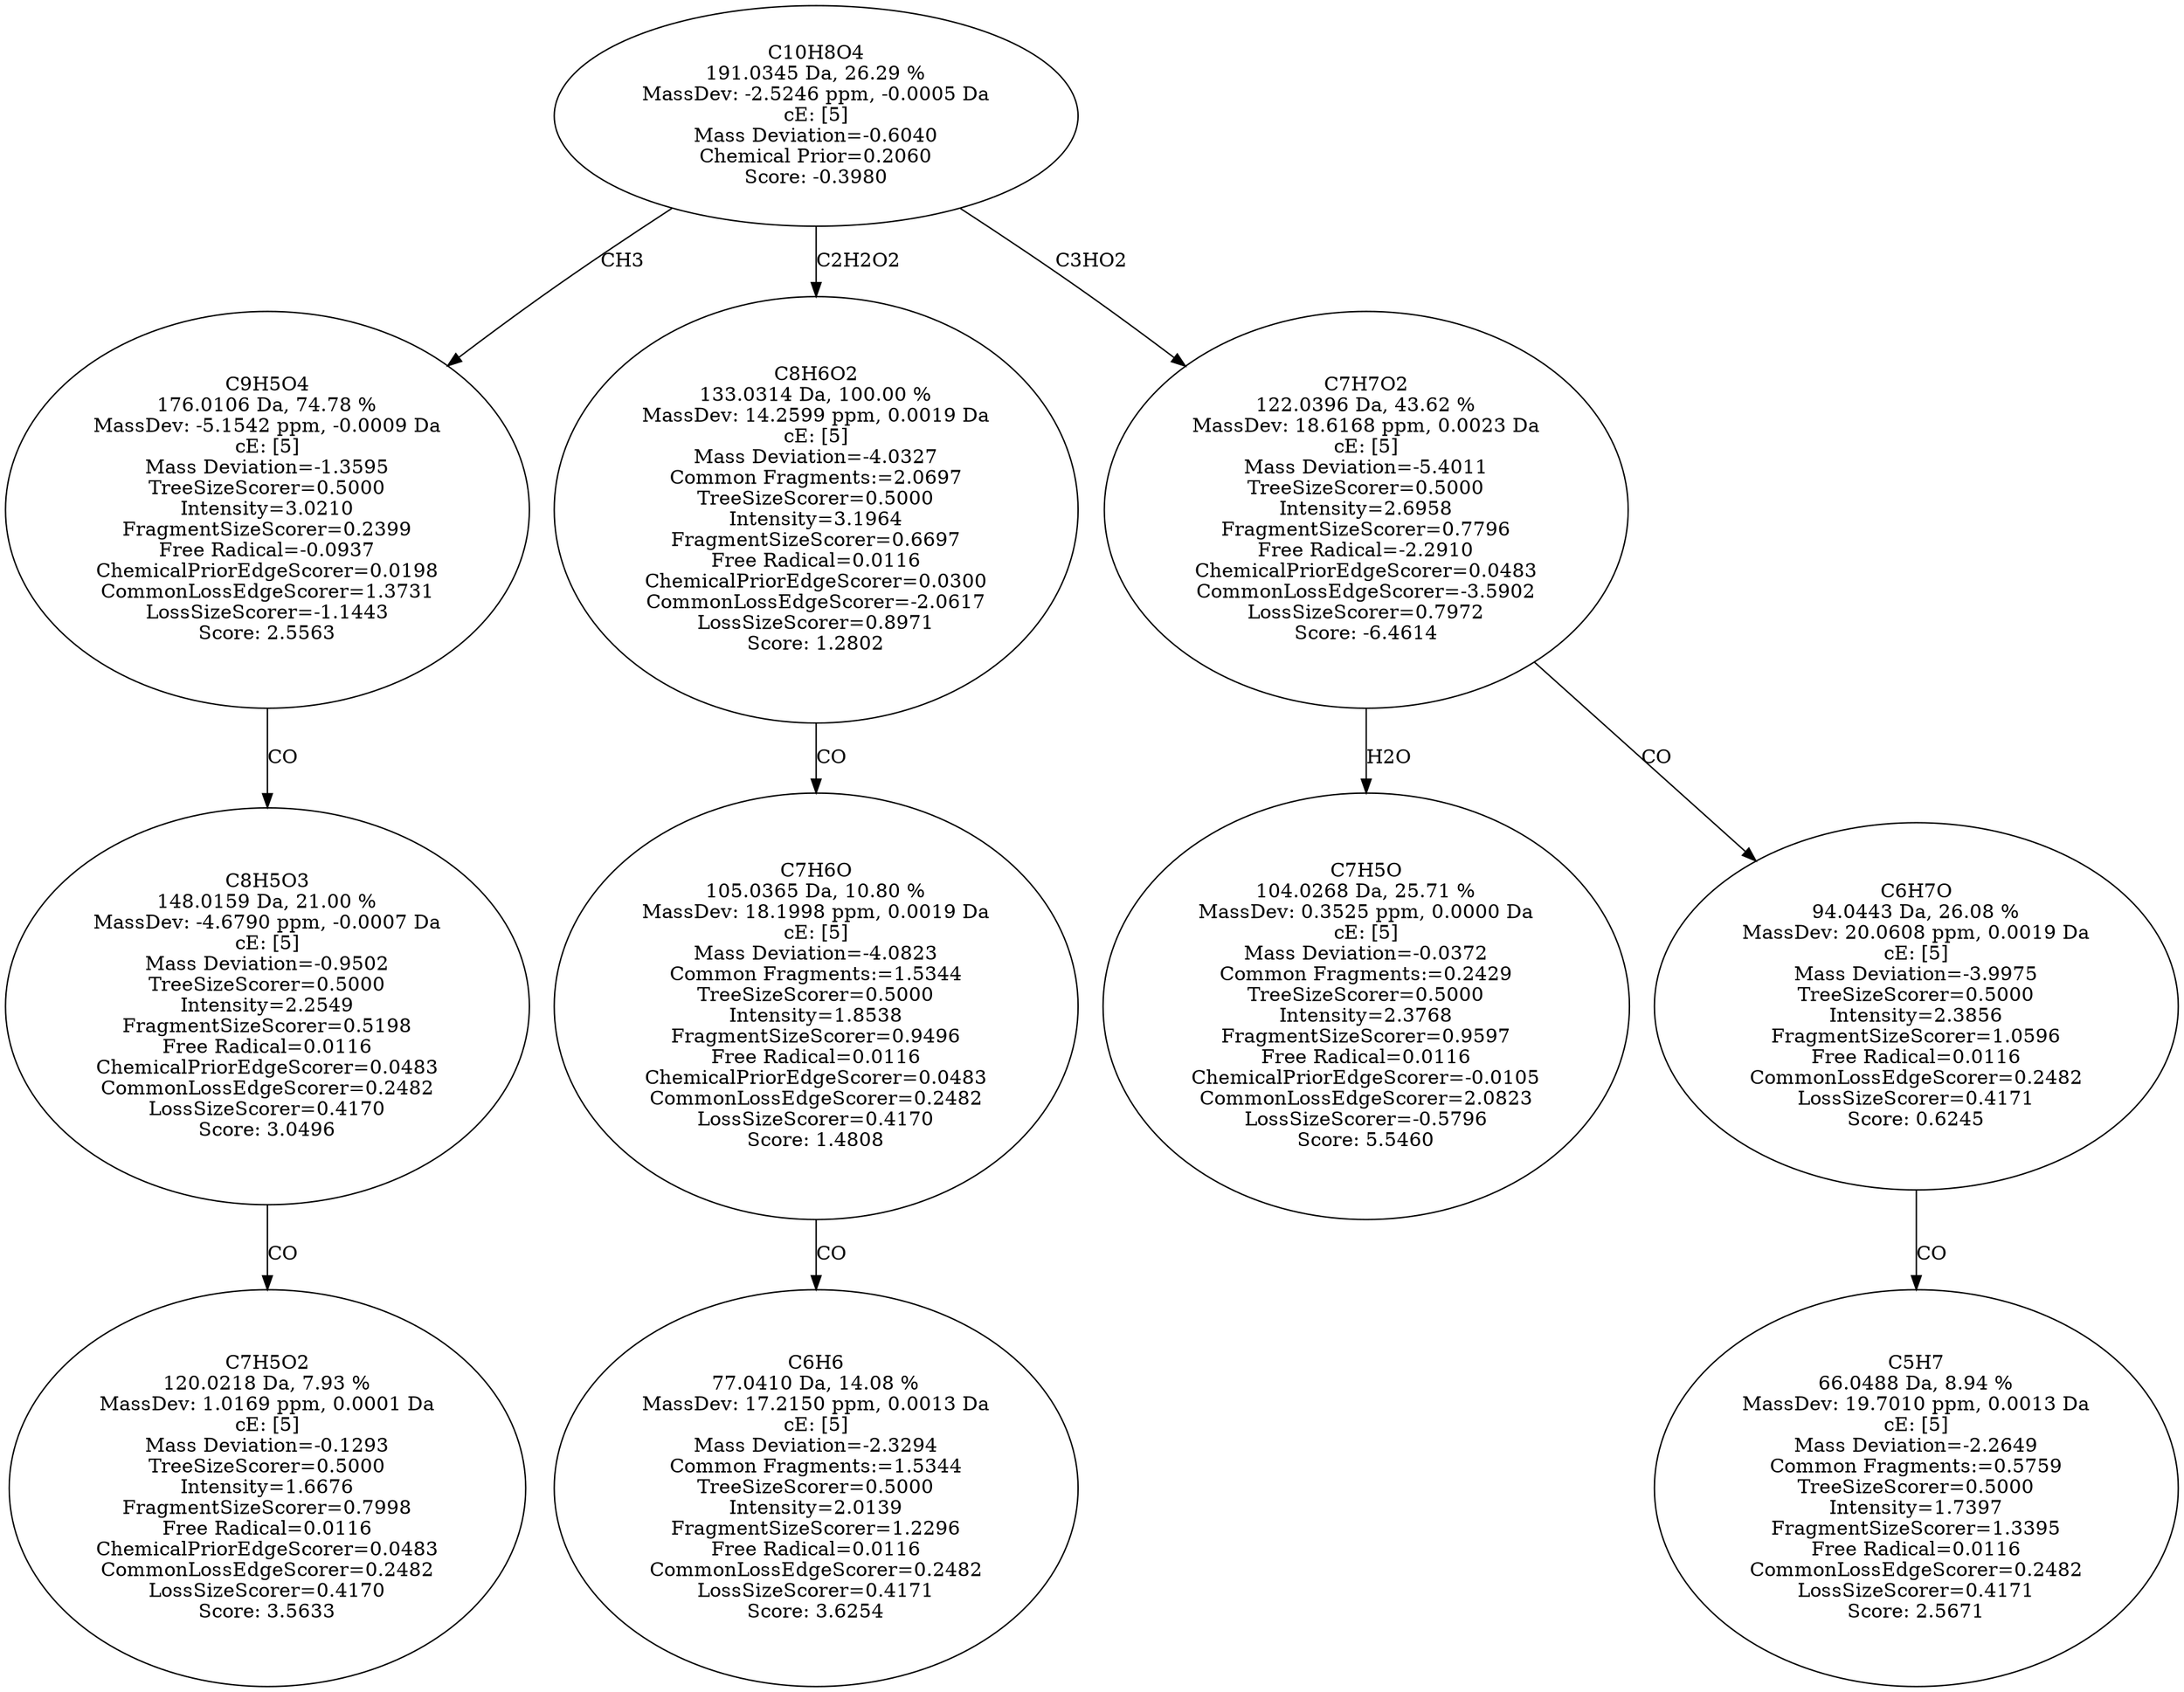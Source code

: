 strict digraph {
v1 [label="C7H5O2\n120.0218 Da, 7.93 %\nMassDev: 1.0169 ppm, 0.0001 Da\ncE: [5]\nMass Deviation=-0.1293\nTreeSizeScorer=0.5000\nIntensity=1.6676\nFragmentSizeScorer=0.7998\nFree Radical=0.0116\nChemicalPriorEdgeScorer=0.0483\nCommonLossEdgeScorer=0.2482\nLossSizeScorer=0.4170\nScore: 3.5633"];
v2 [label="C8H5O3\n148.0159 Da, 21.00 %\nMassDev: -4.6790 ppm, -0.0007 Da\ncE: [5]\nMass Deviation=-0.9502\nTreeSizeScorer=0.5000\nIntensity=2.2549\nFragmentSizeScorer=0.5198\nFree Radical=0.0116\nChemicalPriorEdgeScorer=0.0483\nCommonLossEdgeScorer=0.2482\nLossSizeScorer=0.4170\nScore: 3.0496"];
v3 [label="C9H5O4\n176.0106 Da, 74.78 %\nMassDev: -5.1542 ppm, -0.0009 Da\ncE: [5]\nMass Deviation=-1.3595\nTreeSizeScorer=0.5000\nIntensity=3.0210\nFragmentSizeScorer=0.2399\nFree Radical=-0.0937\nChemicalPriorEdgeScorer=0.0198\nCommonLossEdgeScorer=1.3731\nLossSizeScorer=-1.1443\nScore: 2.5563"];
v4 [label="C6H6\n77.0410 Da, 14.08 %\nMassDev: 17.2150 ppm, 0.0013 Da\ncE: [5]\nMass Deviation=-2.3294\nCommon Fragments:=1.5344\nTreeSizeScorer=0.5000\nIntensity=2.0139\nFragmentSizeScorer=1.2296\nFree Radical=0.0116\nCommonLossEdgeScorer=0.2482\nLossSizeScorer=0.4171\nScore: 3.6254"];
v5 [label="C7H6O\n105.0365 Da, 10.80 %\nMassDev: 18.1998 ppm, 0.0019 Da\ncE: [5]\nMass Deviation=-4.0823\nCommon Fragments:=1.5344\nTreeSizeScorer=0.5000\nIntensity=1.8538\nFragmentSizeScorer=0.9496\nFree Radical=0.0116\nChemicalPriorEdgeScorer=0.0483\nCommonLossEdgeScorer=0.2482\nLossSizeScorer=0.4170\nScore: 1.4808"];
v6 [label="C8H6O2\n133.0314 Da, 100.00 %\nMassDev: 14.2599 ppm, 0.0019 Da\ncE: [5]\nMass Deviation=-4.0327\nCommon Fragments:=2.0697\nTreeSizeScorer=0.5000\nIntensity=3.1964\nFragmentSizeScorer=0.6697\nFree Radical=0.0116\nChemicalPriorEdgeScorer=0.0300\nCommonLossEdgeScorer=-2.0617\nLossSizeScorer=0.8971\nScore: 1.2802"];
v7 [label="C7H5O\n104.0268 Da, 25.71 %\nMassDev: 0.3525 ppm, 0.0000 Da\ncE: [5]\nMass Deviation=-0.0372\nCommon Fragments:=0.2429\nTreeSizeScorer=0.5000\nIntensity=2.3768\nFragmentSizeScorer=0.9597\nFree Radical=0.0116\nChemicalPriorEdgeScorer=-0.0105\nCommonLossEdgeScorer=2.0823\nLossSizeScorer=-0.5796\nScore: 5.5460"];
v8 [label="C5H7\n66.0488 Da, 8.94 %\nMassDev: 19.7010 ppm, 0.0013 Da\ncE: [5]\nMass Deviation=-2.2649\nCommon Fragments:=0.5759\nTreeSizeScorer=0.5000\nIntensity=1.7397\nFragmentSizeScorer=1.3395\nFree Radical=0.0116\nCommonLossEdgeScorer=0.2482\nLossSizeScorer=0.4171\nScore: 2.5671"];
v9 [label="C6H7O\n94.0443 Da, 26.08 %\nMassDev: 20.0608 ppm, 0.0019 Da\ncE: [5]\nMass Deviation=-3.9975\nTreeSizeScorer=0.5000\nIntensity=2.3856\nFragmentSizeScorer=1.0596\nFree Radical=0.0116\nCommonLossEdgeScorer=0.2482\nLossSizeScorer=0.4171\nScore: 0.6245"];
v10 [label="C7H7O2\n122.0396 Da, 43.62 %\nMassDev: 18.6168 ppm, 0.0023 Da\ncE: [5]\nMass Deviation=-5.4011\nTreeSizeScorer=0.5000\nIntensity=2.6958\nFragmentSizeScorer=0.7796\nFree Radical=-2.2910\nChemicalPriorEdgeScorer=0.0483\nCommonLossEdgeScorer=-3.5902\nLossSizeScorer=0.7972\nScore: -6.4614"];
v11 [label="C10H8O4\n191.0345 Da, 26.29 %\nMassDev: -2.5246 ppm, -0.0005 Da\ncE: [5]\nMass Deviation=-0.6040\nChemical Prior=0.2060\nScore: -0.3980"];
v2 -> v1 [label="CO"];
v3 -> v2 [label="CO"];
v11 -> v3 [label="CH3"];
v5 -> v4 [label="CO"];
v6 -> v5 [label="CO"];
v11 -> v6 [label="C2H2O2"];
v10 -> v7 [label="H2O"];
v9 -> v8 [label="CO"];
v10 -> v9 [label="CO"];
v11 -> v10 [label="C3HO2"];
}